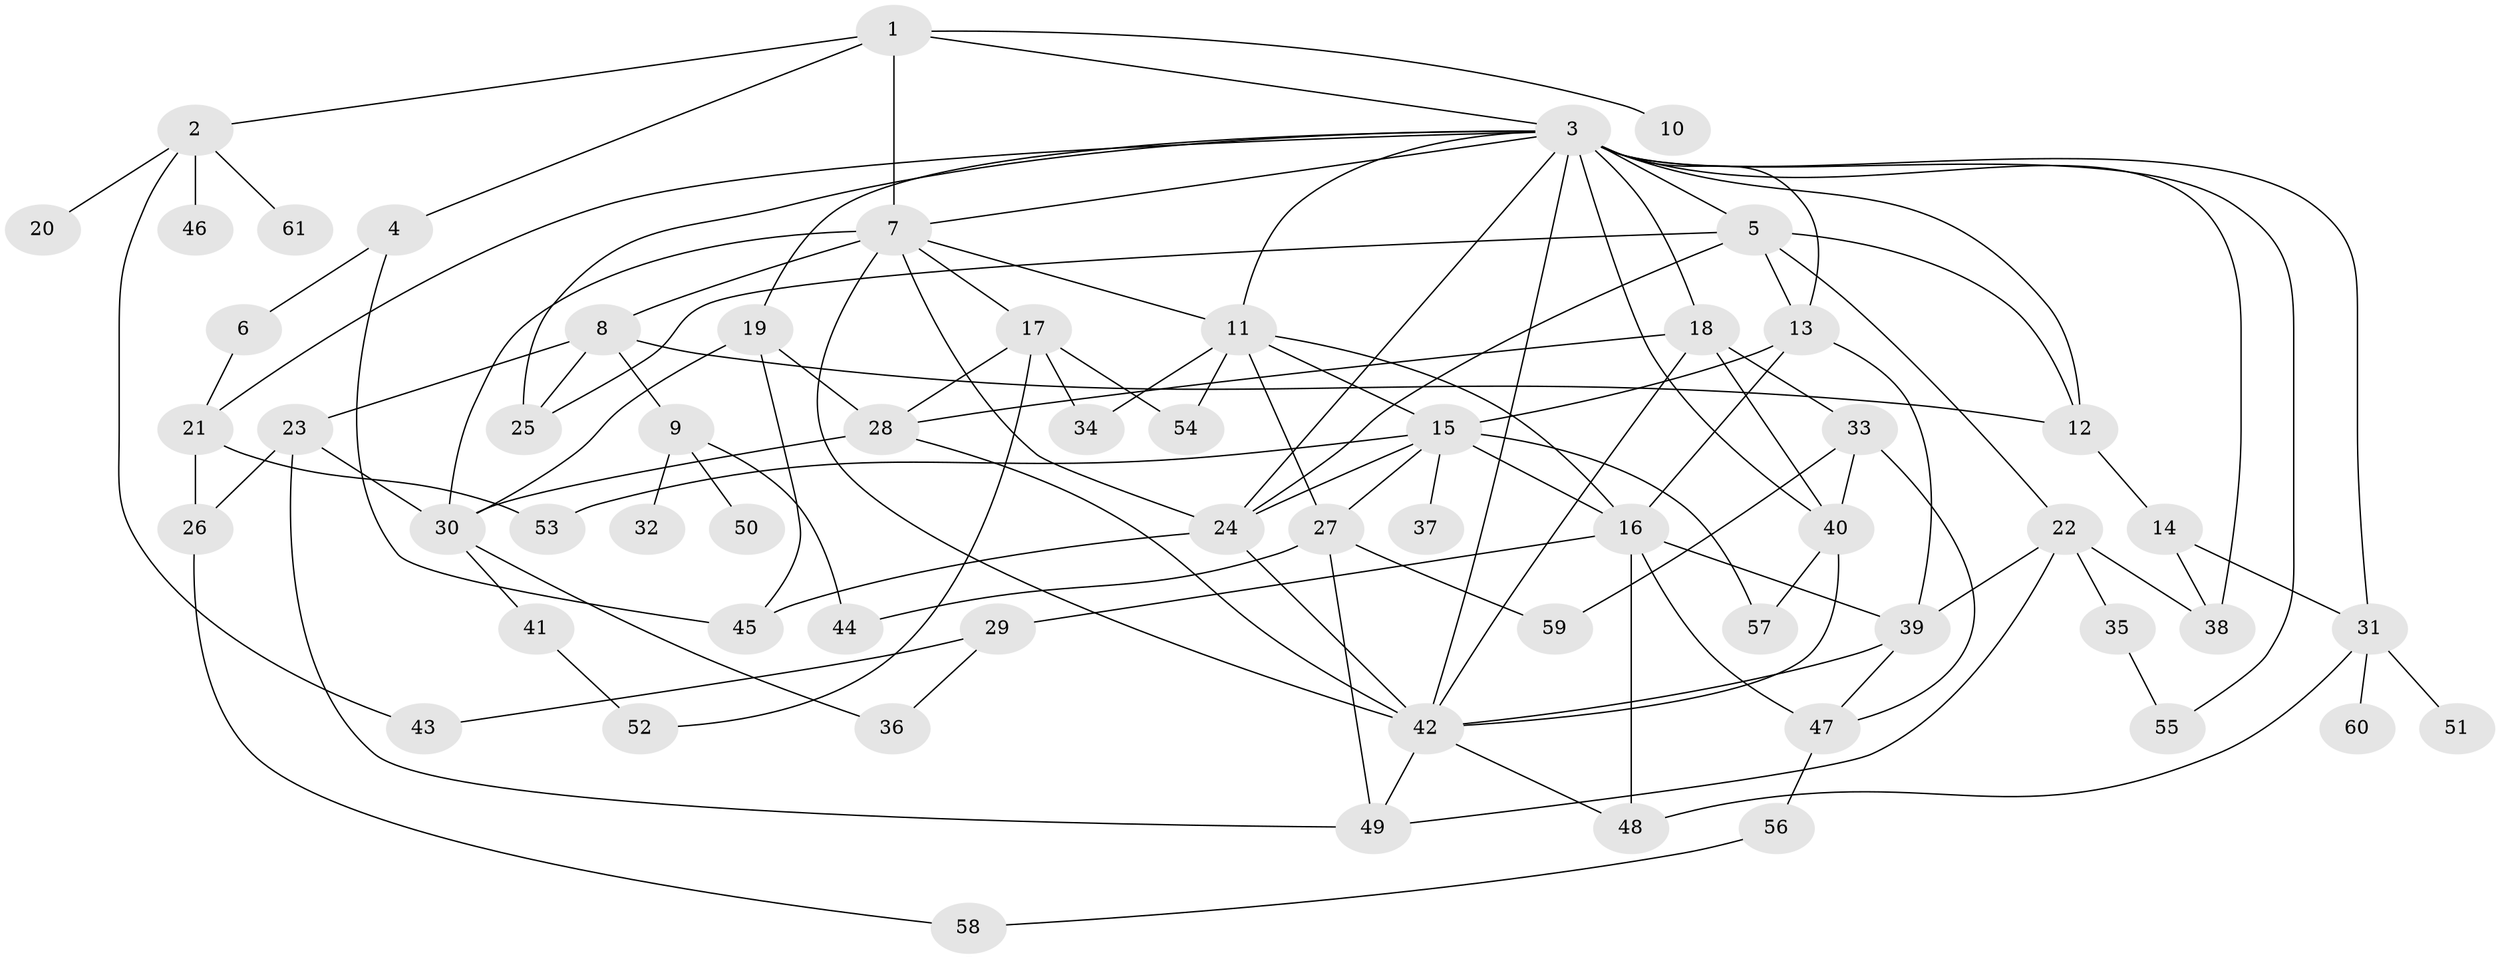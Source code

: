 // original degree distribution, {6: 0.0743801652892562, 11: 0.008264462809917356, 1: 0.2231404958677686, 3: 0.2892561983471074, 2: 0.21487603305785125, 5: 0.0743801652892562, 7: 0.01652892561983471, 4: 0.09917355371900827}
// Generated by graph-tools (version 1.1) at 2025/34/03/09/25 02:34:14]
// undirected, 61 vertices, 114 edges
graph export_dot {
graph [start="1"]
  node [color=gray90,style=filled];
  1;
  2;
  3;
  4;
  5;
  6;
  7;
  8;
  9;
  10;
  11;
  12;
  13;
  14;
  15;
  16;
  17;
  18;
  19;
  20;
  21;
  22;
  23;
  24;
  25;
  26;
  27;
  28;
  29;
  30;
  31;
  32;
  33;
  34;
  35;
  36;
  37;
  38;
  39;
  40;
  41;
  42;
  43;
  44;
  45;
  46;
  47;
  48;
  49;
  50;
  51;
  52;
  53;
  54;
  55;
  56;
  57;
  58;
  59;
  60;
  61;
  1 -- 2 [weight=1.0];
  1 -- 3 [weight=1.0];
  1 -- 4 [weight=1.0];
  1 -- 7 [weight=1.0];
  1 -- 10 [weight=1.0];
  2 -- 20 [weight=1.0];
  2 -- 43 [weight=1.0];
  2 -- 46 [weight=1.0];
  2 -- 61 [weight=1.0];
  3 -- 5 [weight=1.0];
  3 -- 7 [weight=1.0];
  3 -- 11 [weight=1.0];
  3 -- 12 [weight=1.0];
  3 -- 13 [weight=1.0];
  3 -- 18 [weight=1.0];
  3 -- 19 [weight=1.0];
  3 -- 21 [weight=1.0];
  3 -- 24 [weight=1.0];
  3 -- 25 [weight=1.0];
  3 -- 31 [weight=1.0];
  3 -- 38 [weight=1.0];
  3 -- 40 [weight=1.0];
  3 -- 42 [weight=1.0];
  3 -- 55 [weight=1.0];
  4 -- 6 [weight=1.0];
  4 -- 45 [weight=1.0];
  5 -- 12 [weight=1.0];
  5 -- 13 [weight=1.0];
  5 -- 22 [weight=1.0];
  5 -- 24 [weight=1.0];
  5 -- 25 [weight=1.0];
  6 -- 21 [weight=1.0];
  7 -- 8 [weight=1.0];
  7 -- 11 [weight=1.0];
  7 -- 17 [weight=1.0];
  7 -- 24 [weight=1.0];
  7 -- 30 [weight=2.0];
  7 -- 42 [weight=1.0];
  8 -- 9 [weight=1.0];
  8 -- 12 [weight=1.0];
  8 -- 23 [weight=1.0];
  8 -- 25 [weight=1.0];
  9 -- 32 [weight=1.0];
  9 -- 44 [weight=1.0];
  9 -- 50 [weight=1.0];
  11 -- 15 [weight=1.0];
  11 -- 16 [weight=1.0];
  11 -- 27 [weight=1.0];
  11 -- 34 [weight=1.0];
  11 -- 54 [weight=1.0];
  12 -- 14 [weight=1.0];
  13 -- 15 [weight=1.0];
  13 -- 16 [weight=3.0];
  13 -- 39 [weight=1.0];
  14 -- 31 [weight=1.0];
  14 -- 38 [weight=1.0];
  15 -- 16 [weight=2.0];
  15 -- 24 [weight=1.0];
  15 -- 27 [weight=1.0];
  15 -- 37 [weight=2.0];
  15 -- 53 [weight=1.0];
  15 -- 57 [weight=1.0];
  16 -- 29 [weight=1.0];
  16 -- 39 [weight=1.0];
  16 -- 47 [weight=1.0];
  16 -- 48 [weight=1.0];
  17 -- 28 [weight=1.0];
  17 -- 34 [weight=1.0];
  17 -- 52 [weight=1.0];
  17 -- 54 [weight=1.0];
  18 -- 28 [weight=1.0];
  18 -- 33 [weight=2.0];
  18 -- 40 [weight=1.0];
  18 -- 42 [weight=1.0];
  19 -- 28 [weight=1.0];
  19 -- 30 [weight=1.0];
  19 -- 45 [weight=1.0];
  21 -- 26 [weight=2.0];
  21 -- 53 [weight=1.0];
  22 -- 35 [weight=1.0];
  22 -- 38 [weight=1.0];
  22 -- 39 [weight=1.0];
  22 -- 49 [weight=1.0];
  23 -- 26 [weight=1.0];
  23 -- 30 [weight=1.0];
  23 -- 49 [weight=1.0];
  24 -- 42 [weight=1.0];
  24 -- 45 [weight=1.0];
  26 -- 58 [weight=1.0];
  27 -- 44 [weight=1.0];
  27 -- 49 [weight=1.0];
  27 -- 59 [weight=1.0];
  28 -- 30 [weight=1.0];
  28 -- 42 [weight=1.0];
  29 -- 36 [weight=1.0];
  29 -- 43 [weight=1.0];
  30 -- 36 [weight=1.0];
  30 -- 41 [weight=1.0];
  31 -- 48 [weight=1.0];
  31 -- 51 [weight=1.0];
  31 -- 60 [weight=1.0];
  33 -- 40 [weight=1.0];
  33 -- 47 [weight=1.0];
  33 -- 59 [weight=1.0];
  35 -- 55 [weight=1.0];
  39 -- 42 [weight=1.0];
  39 -- 47 [weight=1.0];
  40 -- 42 [weight=1.0];
  40 -- 57 [weight=1.0];
  41 -- 52 [weight=1.0];
  42 -- 48 [weight=1.0];
  42 -- 49 [weight=1.0];
  47 -- 56 [weight=1.0];
  56 -- 58 [weight=1.0];
}

